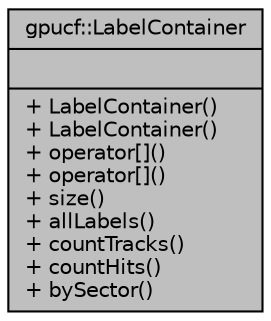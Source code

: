 digraph "gpucf::LabelContainer"
{
 // INTERACTIVE_SVG=YES
  bgcolor="transparent";
  edge [fontname="Helvetica",fontsize="10",labelfontname="Helvetica",labelfontsize="10"];
  node [fontname="Helvetica",fontsize="10",shape=record];
  Node1 [label="{gpucf::LabelContainer\n||+ LabelContainer()\l+ LabelContainer()\l+ operator[]()\l+ operator[]()\l+ size()\l+ allLabels()\l+ countTracks()\l+ countHits()\l+ bySector()\l}",height=0.2,width=0.4,color="black", fillcolor="grey75", style="filled", fontcolor="black"];
}
